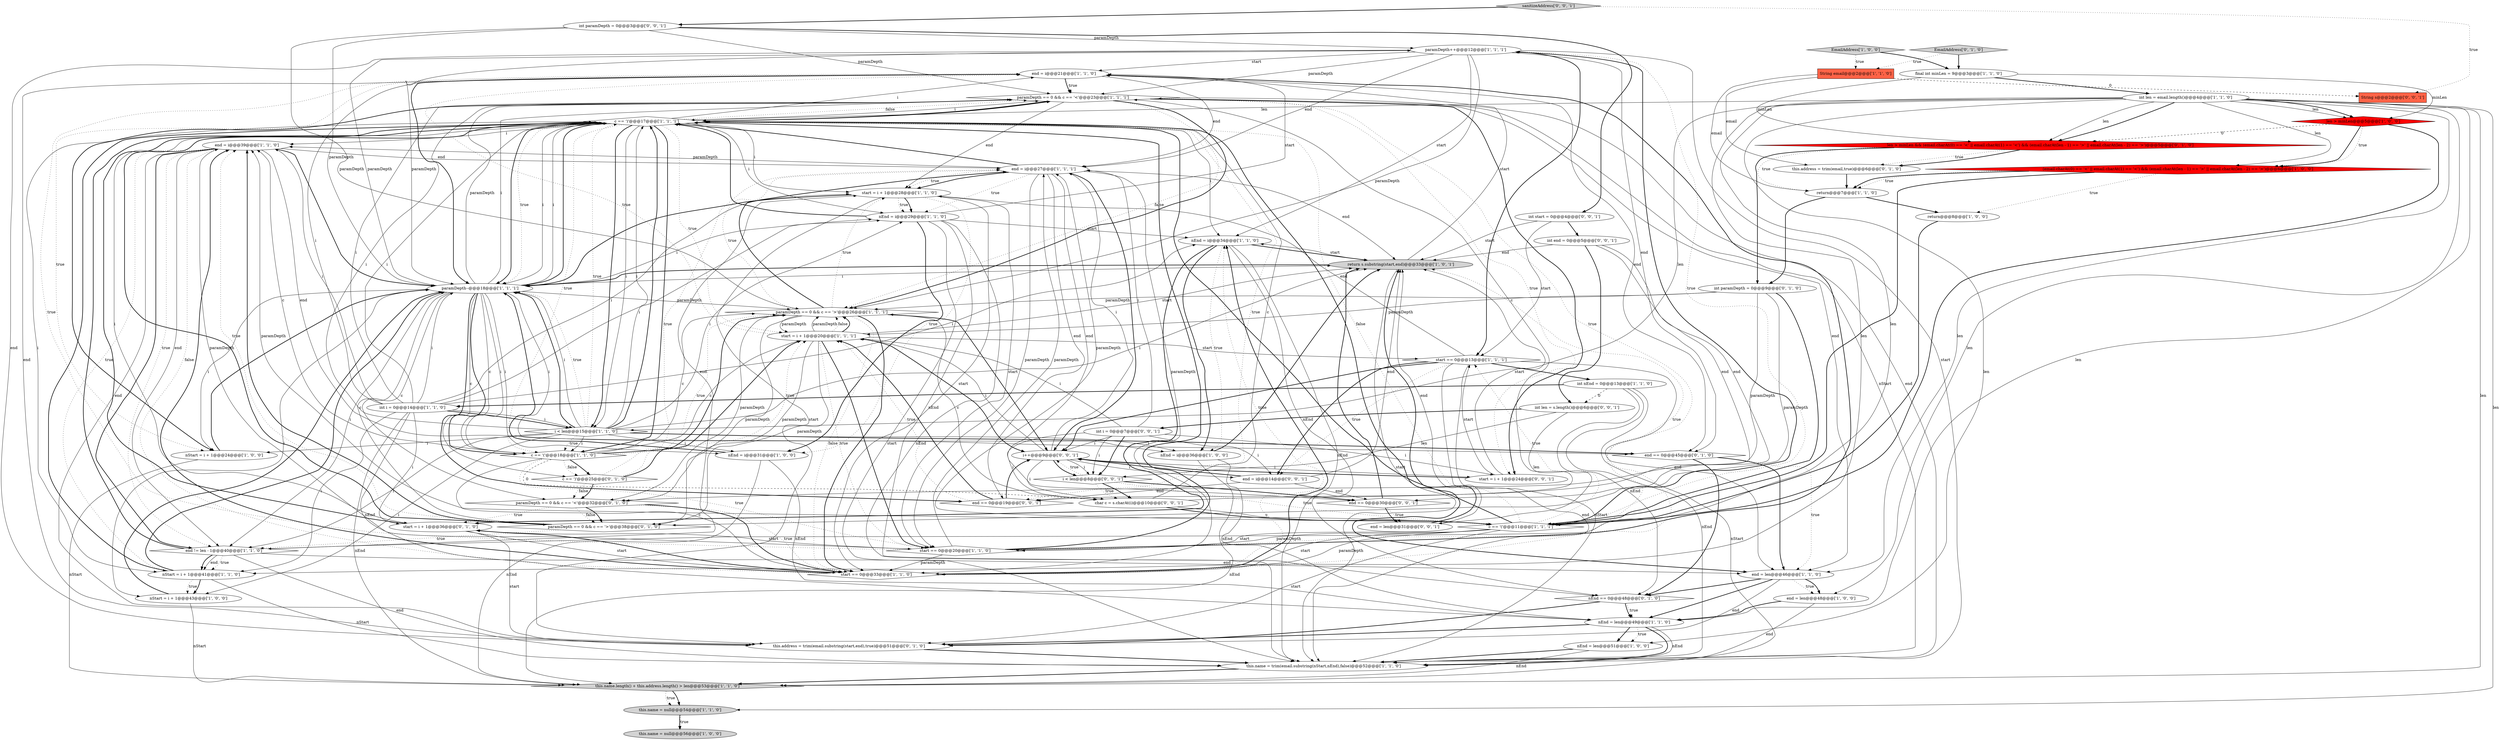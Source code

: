 digraph {
40 [style = filled, label = "paramDepth++@@@12@@@['1', '1', '1']", fillcolor = white, shape = ellipse image = "AAA0AAABBB1BBB"];
19 [style = filled, label = "end = i@@@21@@@['1', '1', '0']", fillcolor = white, shape = ellipse image = "AAA0AAABBB1BBB"];
4 [style = filled, label = "c == '('@@@11@@@['1', '1', '1']", fillcolor = white, shape = diamond image = "AAA0AAABBB1BBB"];
36 [style = filled, label = "c == ')'@@@17@@@['1', '1', '1']", fillcolor = white, shape = diamond image = "AAA0AAABBB1BBB"];
5 [style = filled, label = "int len = email.length()@@@4@@@['1', '1', '0']", fillcolor = white, shape = ellipse image = "AAA0AAABBB1BBB"];
6 [style = filled, label = "paramDepth == 0 && c == '<'@@@23@@@['1', '1', '1']", fillcolor = white, shape = diamond image = "AAA0AAABBB1BBB"];
43 [style = filled, label = "int paramDepth = 0@@@9@@@['0', '1', '0']", fillcolor = white, shape = ellipse image = "AAA0AAABBB2BBB"];
61 [style = filled, label = "int i = 0@@@7@@@['0', '0', '1']", fillcolor = white, shape = ellipse image = "AAA0AAABBB3BBB"];
25 [style = filled, label = "return s.substring(start,end)@@@33@@@['1', '0', '1']", fillcolor = lightgray, shape = ellipse image = "AAA0AAABBB1BBB"];
24 [style = filled, label = "nEnd = i@@@29@@@['1', '1', '0']", fillcolor = white, shape = ellipse image = "AAA0AAABBB1BBB"];
45 [style = filled, label = "len > minLen && (email.charAt(0) == '<' || email.charAt(1) == '<') && (email.charAt(len - 1) == '>' || email.charAt(len - 2) == '>')@@@5@@@['0', '1', '0']", fillcolor = red, shape = diamond image = "AAA1AAABBB2BBB"];
52 [style = filled, label = "paramDepth == 0 && c == '<'@@@32@@@['0', '1', '0']", fillcolor = white, shape = diamond image = "AAA0AAABBB2BBB"];
58 [style = filled, label = "end = len@@@31@@@['0', '0', '1']", fillcolor = white, shape = ellipse image = "AAA0AAABBB3BBB"];
0 [style = filled, label = "this.name = null@@@56@@@['1', '0', '0']", fillcolor = lightgray, shape = ellipse image = "AAA0AAABBB1BBB"];
18 [style = filled, label = "end = i@@@27@@@['1', '1', '1']", fillcolor = white, shape = ellipse image = "AAA0AAABBB1BBB"];
27 [style = filled, label = "nStart = i + 1@@@43@@@['1', '0', '0']", fillcolor = white, shape = ellipse image = "AAA0AAABBB1BBB"];
28 [style = filled, label = "nEnd = len@@@51@@@['1', '0', '0']", fillcolor = white, shape = ellipse image = "AAA0AAABBB1BBB"];
42 [style = filled, label = "end = len@@@48@@@['1', '0', '0']", fillcolor = white, shape = ellipse image = "AAA0AAABBB1BBB"];
29 [style = filled, label = "this.name = null@@@54@@@['1', '1', '0']", fillcolor = lightgray, shape = ellipse image = "AAA0AAABBB1BBB"];
54 [style = filled, label = "int end = 0@@@5@@@['0', '0', '1']", fillcolor = white, shape = ellipse image = "AAA0AAABBB3BBB"];
59 [style = filled, label = "i < len@@@8@@@['0', '0', '1']", fillcolor = white, shape = diamond image = "AAA0AAABBB3BBB"];
12 [style = filled, label = "nStart = i + 1@@@41@@@['1', '1', '0']", fillcolor = white, shape = ellipse image = "AAA0AAABBB1BBB"];
32 [style = filled, label = "nEnd = len@@@49@@@['1', '1', '0']", fillcolor = white, shape = ellipse image = "AAA0AAABBB1BBB"];
44 [style = filled, label = "start = i + 1@@@36@@@['0', '1', '0']", fillcolor = white, shape = ellipse image = "AAA0AAABBB2BBB"];
23 [style = filled, label = "return@@@8@@@['1', '0', '0']", fillcolor = white, shape = ellipse image = "AAA0AAABBB1BBB"];
30 [style = filled, label = "this.name.length() + this.address.length() > len@@@53@@@['1', '1', '0']", fillcolor = lightgray, shape = diamond image = "AAA0AAABBB1BBB"];
41 [style = filled, label = "end = len@@@46@@@['1', '1', '0']", fillcolor = white, shape = ellipse image = "AAA0AAABBB1BBB"];
51 [style = filled, label = "EmailAddress['0', '1', '0']", fillcolor = lightgray, shape = diamond image = "AAA0AAABBB2BBB"];
66 [style = filled, label = "char c = s.charAt(i)@@@10@@@['0', '0', '1']", fillcolor = white, shape = ellipse image = "AAA0AAABBB3BBB"];
38 [style = filled, label = "end != len - 1@@@40@@@['1', '1', '0']", fillcolor = white, shape = diamond image = "AAA0AAABBB1BBB"];
3 [style = filled, label = "nEnd = i@@@34@@@['1', '1', '0']", fillcolor = white, shape = ellipse image = "AAA0AAABBB1BBB"];
46 [style = filled, label = "c == ')'@@@25@@@['0', '1', '0']", fillcolor = white, shape = diamond image = "AAA0AAABBB2BBB"];
56 [style = filled, label = "int len = s.length()@@@6@@@['0', '0', '1']", fillcolor = white, shape = ellipse image = "AAA0AAABBB3BBB"];
22 [style = filled, label = "final int minLen = 9@@@3@@@['1', '1', '0']", fillcolor = white, shape = ellipse image = "AAA0AAABBB1BBB"];
11 [style = filled, label = "c == '('@@@18@@@['1', '1', '0']", fillcolor = white, shape = diamond image = "AAA0AAABBB1BBB"];
39 [style = filled, label = "EmailAddress['1', '0', '0']", fillcolor = lightgray, shape = diamond image = "AAA0AAABBB1BBB"];
62 [style = filled, label = "end == 0@@@19@@@['0', '0', '1']", fillcolor = white, shape = diamond image = "AAA0AAABBB3BBB"];
50 [style = filled, label = "this.address = trim(email,true)@@@6@@@['0', '1', '0']", fillcolor = white, shape = ellipse image = "AAA0AAABBB2BBB"];
1 [style = filled, label = "nEnd = i@@@36@@@['1', '0', '0']", fillcolor = white, shape = ellipse image = "AAA0AAABBB1BBB"];
21 [style = filled, label = "start = i + 1@@@20@@@['1', '1', '1']", fillcolor = white, shape = ellipse image = "AAA0AAABBB1BBB"];
47 [style = filled, label = "this.address = trim(email.substring(start,end),true)@@@51@@@['0', '1', '0']", fillcolor = white, shape = ellipse image = "AAA0AAABBB2BBB"];
49 [style = filled, label = "paramDepth == 0 && c == '>'@@@38@@@['0', '1', '0']", fillcolor = white, shape = diamond image = "AAA0AAABBB2BBB"];
2 [style = filled, label = "i < len@@@15@@@['1', '1', '0']", fillcolor = white, shape = diamond image = "AAA0AAABBB1BBB"];
68 [style = filled, label = "start = i + 1@@@24@@@['0', '0', '1']", fillcolor = white, shape = ellipse image = "AAA0AAABBB3BBB"];
67 [style = filled, label = "i++@@@9@@@['0', '0', '1']", fillcolor = white, shape = ellipse image = "AAA0AAABBB3BBB"];
20 [style = filled, label = "(email.charAt(0) == '<' || email.charAt(1) == '<') && (email.charAt(len - 1) == '>' || email.charAt(len - 2) == '>')@@@6@@@['1', '0', '0']", fillcolor = red, shape = diamond image = "AAA1AAABBB1BBB"];
31 [style = filled, label = "start == 0@@@33@@@['1', '1', '0']", fillcolor = white, shape = diamond image = "AAA0AAABBB1BBB"];
13 [style = filled, label = "nEnd = i@@@31@@@['1', '0', '0']", fillcolor = white, shape = ellipse image = "AAA0AAABBB1BBB"];
53 [style = filled, label = "nEnd == 0@@@48@@@['0', '1', '0']", fillcolor = white, shape = diamond image = "AAA0AAABBB2BBB"];
16 [style = filled, label = "nStart = i + 1@@@24@@@['1', '0', '0']", fillcolor = white, shape = ellipse image = "AAA0AAABBB1BBB"];
8 [style = filled, label = "paramDepth--@@@18@@@['1', '1', '1']", fillcolor = white, shape = ellipse image = "AAA0AAABBB1BBB"];
63 [style = filled, label = "sanitizeAddress['0', '0', '1']", fillcolor = lightgray, shape = diamond image = "AAA0AAABBB3BBB"];
33 [style = filled, label = "String email@@@2@@@['1', '1', '0']", fillcolor = tomato, shape = box image = "AAA0AAABBB1BBB"];
35 [style = filled, label = "this.name = trim(email.substring(nStart,nEnd),false)@@@52@@@['1', '1', '0']", fillcolor = white, shape = ellipse image = "AAA0AAABBB1BBB"];
57 [style = filled, label = "end == 0@@@30@@@['0', '0', '1']", fillcolor = white, shape = diamond image = "AAA0AAABBB3BBB"];
64 [style = filled, label = "int start = 0@@@4@@@['0', '0', '1']", fillcolor = white, shape = ellipse image = "AAA0AAABBB3BBB"];
10 [style = filled, label = "start == 0@@@13@@@['1', '1', '1']", fillcolor = white, shape = diamond image = "AAA0AAABBB1BBB"];
26 [style = filled, label = "len > minLen@@@5@@@['1', '0', '0']", fillcolor = red, shape = diamond image = "AAA1AAABBB1BBB"];
9 [style = filled, label = "return@@@7@@@['1', '1', '0']", fillcolor = white, shape = ellipse image = "AAA0AAABBB1BBB"];
14 [style = filled, label = "start == 0@@@20@@@['1', '1', '0']", fillcolor = white, shape = diamond image = "AAA0AAABBB1BBB"];
34 [style = filled, label = "int i = 0@@@14@@@['1', '1', '0']", fillcolor = white, shape = ellipse image = "AAA0AAABBB1BBB"];
60 [style = filled, label = "end = i@@@14@@@['0', '0', '1']", fillcolor = white, shape = ellipse image = "AAA0AAABBB3BBB"];
37 [style = filled, label = "start = i + 1@@@28@@@['1', '1', '0']", fillcolor = white, shape = ellipse image = "AAA0AAABBB1BBB"];
15 [style = filled, label = "end = i@@@39@@@['1', '1', '0']", fillcolor = white, shape = ellipse image = "AAA0AAABBB1BBB"];
17 [style = filled, label = "paramDepth == 0 && c == '>'@@@26@@@['1', '1', '1']", fillcolor = white, shape = diamond image = "AAA0AAABBB1BBB"];
55 [style = filled, label = "String s@@@2@@@['0', '0', '1']", fillcolor = tomato, shape = box image = "AAA0AAABBB3BBB"];
7 [style = filled, label = "int nEnd = 0@@@13@@@['1', '1', '0']", fillcolor = white, shape = ellipse image = "AAA0AAABBB1BBB"];
65 [style = filled, label = "int paramDepth = 0@@@3@@@['0', '0', '1']", fillcolor = white, shape = ellipse image = "AAA0AAABBB3BBB"];
48 [style = filled, label = "end == 0@@@45@@@['0', '1', '0']", fillcolor = white, shape = diamond image = "AAA0AAABBB2BBB"];
32->35 [style = bold, label=""];
3->35 [style = solid, label="nEnd"];
14->19 [style = dotted, label="true"];
5->42 [style = solid, label="len"];
61->67 [style = solid, label="i"];
15->48 [style = solid, label="end"];
29->0 [style = bold, label=""];
37->47 [style = solid, label="start"];
59->57 [style = bold, label=""];
4->14 [style = solid, label="start"];
36->12 [style = solid, label="i"];
53->47 [style = bold, label=""];
9->43 [style = bold, label=""];
36->11 [style = dotted, label="true"];
2->11 [style = dotted, label="true"];
38->35 [style = solid, label="end"];
15->38 [style = solid, label="end"];
66->17 [style = solid, label="c"];
34->2 [style = bold, label=""];
4->15 [style = solid, label="paramDepth"];
1->30 [style = solid, label="nEnd"];
46->52 [style = dotted, label="false"];
14->31 [style = solid, label="paramDepth"];
31->3 [style = dotted, label="true"];
18->62 [style = solid, label="end"];
21->67 [style = bold, label=""];
34->37 [style = solid, label="i"];
5->45 [style = solid, label="len"];
8->11 [style = solid, label="i"];
15->38 [style = bold, label=""];
41->32 [style = bold, label=""];
6->68 [style = dotted, label="true"];
36->41 [style = bold, label=""];
65->6 [style = solid, label="paramDepth"];
8->36 [style = solid, label="i"];
49->15 [style = dotted, label="true"];
8->17 [style = solid, label="paramDepth"];
8->27 [style = solid, label="i"];
5->26 [style = solid, label="len"];
25->35 [style = solid, label="start"];
41->53 [style = bold, label=""];
10->37 [style = solid, label="end"];
5->2 [style = solid, label="len"];
36->44 [style = solid, label="i"];
2->1 [style = solid, label="i"];
27->30 [style = solid, label="nStart"];
5->36 [style = solid, label="len"];
8->38 [style = solid, label="i"];
5->29 [style = solid, label="len"];
26->20 [style = bold, label=""];
66->6 [style = solid, label="c"];
29->0 [style = dotted, label="true"];
63->65 [style = bold, label=""];
19->47 [style = solid, label="end"];
7->30 [style = solid, label="nStart"];
34->8 [style = solid, label="i"];
11->21 [style = bold, label=""];
18->24 [style = dotted, label="true"];
5->26 [style = bold, label=""];
2->13 [style = solid, label="i"];
38->37 [style = solid, label="end"];
10->35 [style = solid, label="end"];
11->15 [style = solid, label="c"];
36->62 [style = dotted, label="true"];
63->55 [style = dotted, label="true"];
54->25 [style = solid, label="end"];
2->11 [style = solid, label="i"];
19->18 [style = solid, label="end"];
10->41 [style = solid, label="end"];
31->44 [style = bold, label=""];
12->8 [style = bold, label=""];
36->8 [style = bold, label=""];
3->53 [style = solid, label="nEnd"];
42->35 [style = solid, label="end"];
6->17 [style = dotted, label="false"];
2->38 [style = solid, label="i"];
36->15 [style = solid, label="i"];
17->21 [style = solid, label="paramDepth"];
52->49 [style = dotted, label="false"];
4->40 [style = bold, label=""];
34->15 [style = solid, label="i"];
23->4 [style = bold, label=""];
38->36 [style = bold, label=""];
64->54 [style = bold, label=""];
21->49 [style = solid, label="paramDepth"];
60->57 [style = solid, label="end"];
4->31 [style = solid, label="paramDepth"];
41->47 [style = solid, label="end"];
62->21 [style = dotted, label="true"];
19->8 [style = bold, label=""];
1->32 [style = solid, label="nEnd"];
6->16 [style = bold, label=""];
51->22 [style = bold, label=""];
52->31 [style = bold, label=""];
21->14 [style = dotted, label="true"];
34->24 [style = solid, label="i"];
7->35 [style = solid, label="nEnd"];
25->8 [style = bold, label=""];
11->21 [style = dotted, label="true"];
36->6 [style = dotted, label="false"];
39->33 [style = dotted, label="true"];
37->13 [style = dotted, label="true"];
2->16 [style = solid, label="i"];
2->8 [style = bold, label=""];
8->6 [style = solid, label="paramDepth"];
61->60 [style = solid, label="i"];
38->12 [style = bold, label=""];
67->18 [style = solid, label="i"];
5->45 [style = bold, label=""];
8->24 [style = solid, label="i"];
36->11 [style = bold, label=""];
43->17 [style = solid, label="paramDepth"];
30->29 [style = bold, label=""];
59->66 [style = bold, label=""];
62->67 [style = bold, label=""];
18->37 [style = dotted, label="true"];
53->32 [style = dotted, label="true"];
12->35 [style = solid, label="nStart"];
61->66 [style = solid, label="i"];
21->10 [style = solid, label="start"];
36->2 [style = bold, label=""];
4->14 [style = solid, label="paramDepth"];
13->30 [style = solid, label="nEnd"];
4->31 [style = solid, label="start"];
49->36 [style = bold, label=""];
64->10 [style = solid, label="start"];
36->6 [style = bold, label=""];
31->25 [style = dotted, label="true"];
48->41 [style = bold, label=""];
66->36 [style = solid, label="c"];
36->6 [style = solid, label="i"];
52->31 [style = dotted, label="true"];
26->20 [style = dotted, label="true"];
26->4 [style = bold, label=""];
65->17 [style = solid, label="paramDepth"];
12->27 [style = dotted, label="true"];
65->40 [style = solid, label="paramDepth"];
4->47 [style = solid, label="start"];
24->53 [style = solid, label="nEnd"];
2->36 [style = solid, label="i"];
2->24 [style = solid, label="i"];
43->21 [style = solid, label="paramDepth"];
10->60 [style = bold, label=""];
51->33 [style = dotted, label="true"];
24->35 [style = solid, label="start"];
34->12 [style = solid, label="i"];
15->47 [style = solid, label="end"];
14->19 [style = bold, label=""];
44->31 [style = solid, label="start"];
57->58 [style = dotted, label="true"];
43->49 [style = solid, label="paramDepth"];
34->2 [style = solid, label="i"];
10->67 [style = bold, label=""];
49->15 [style = bold, label=""];
31->15 [style = dotted, label="false"];
17->37 [style = dotted, label="true"];
28->30 [style = solid, label="nEnd"];
37->8 [style = bold, label=""];
22->45 [style = solid, label="minLen"];
33->50 [style = solid, label="email"];
40->47 [style = solid, label="end"];
44->36 [style = bold, label=""];
17->31 [style = dotted, label="false"];
50->9 [style = bold, label=""];
52->49 [style = bold, label=""];
61->59 [style = solid, label="i"];
3->25 [style = bold, label=""];
40->6 [style = solid, label="paramDepth"];
17->31 [style = bold, label=""];
65->64 [style = bold, label=""];
37->24 [style = dotted, label="true"];
22->26 [style = solid, label="minLen"];
43->52 [style = solid, label="paramDepth"];
16->30 [style = solid, label="nStart"];
17->52 [style = solid, label="paramDepth"];
9->23 [style = bold, label=""];
68->10 [style = solid, label="start"];
24->36 [style = bold, label=""];
7->53 [style = solid, label="nEnd"];
67->68 [style = solid, label="i"];
46->17 [style = dotted, label="true"];
34->30 [style = solid, label="nEnd"];
5->41 [style = solid, label="len"];
38->41 [style = solid, label="end"];
10->60 [style = dotted, label="true"];
37->14 [style = solid, label="start"];
13->8 [style = bold, label=""];
49->38 [style = dotted, label="true"];
54->62 [style = solid, label="end"];
67->59 [style = bold, label=""];
32->28 [style = dotted, label="true"];
8->16 [style = solid, label="i"];
4->36 [style = dotted, label="false"];
20->9 [style = bold, label=""];
2->27 [style = solid, label="i"];
57->58 [style = bold, label=""];
11->46 [style = bold, label=""];
61->59 [style = bold, label=""];
24->35 [style = solid, label="nEnd"];
52->44 [style = dotted, label="true"];
18->14 [style = solid, label="paramDepth"];
43->4 [style = bold, label=""];
5->28 [style = solid, label="len"];
24->3 [style = solid, label="start"];
8->36 [style = bold, label=""];
45->43 [style = bold, label=""];
53->32 [style = bold, label=""];
2->36 [style = bold, label=""];
5->20 [style = solid, label="len"];
41->42 [style = dotted, label="true"];
8->11 [style = bold, label=""];
8->6 [style = solid, label="i"];
11->21 [style = solid, label="c"];
60->25 [style = solid, label="end"];
26->45 [style = dashed, label="0"];
61->68 [style = solid, label="i"];
34->44 [style = solid, label="i"];
11->14 [style = dotted, label="true"];
21->52 [style = solid, label="paramDepth"];
34->6 [style = solid, label="i"];
19->6 [style = bold, label=""];
22->5 [style = bold, label=""];
45->50 [style = dotted, label="true"];
39->22 [style = bold, label=""];
8->25 [style = solid, label="i"];
36->24 [style = solid, label="i"];
28->35 [style = bold, label=""];
59->66 [style = dotted, label="true"];
58->25 [style = bold, label=""];
42->32 [style = bold, label=""];
15->12 [style = dotted, label="true"];
11->31 [style = solid, label="c"];
3->1 [style = dotted, label="true"];
27->8 [style = bold, label=""];
40->19 [style = solid, label="start"];
58->25 [style = solid, label="end"];
64->25 [style = solid, label="start"];
14->36 [style = bold, label=""];
40->3 [style = solid, label="start"];
33->9 [style = solid, label="email"];
37->24 [style = bold, label=""];
3->1 [style = bold, label=""];
16->8 [style = bold, label=""];
17->18 [style = dotted, label="true"];
34->32 [style = solid, label="nEnd"];
4->10 [style = dotted, label="true"];
6->41 [style = solid, label="end"];
5->30 [style = solid, label="len"];
37->31 [style = solid, label="start"];
14->18 [style = solid, label="paramDepth"];
44->14 [style = solid, label="start"];
25->19 [style = solid, label="start"];
20->23 [style = dotted, label="true"];
2->36 [style = dotted, label="true"];
35->30 [style = bold, label=""];
21->17 [style = solid, label="paramDepth"];
15->8 [style = bold, label=""];
21->14 [style = bold, label=""];
14->6 [style = dotted, label="true"];
40->10 [style = bold, label=""];
11->46 [style = dotted, label="false"];
4->40 [style = dotted, label="true"];
56->61 [style = bold, label=""];
8->40 [style = solid, label="paramDepth"];
66->4 [style = bold, label=""];
47->35 [style = bold, label=""];
46->52 [style = bold, label=""];
6->35 [style = solid, label="nStart"];
67->21 [style = solid, label="i"];
6->36 [style = bold, label=""];
8->13 [style = solid, label="i"];
40->18 [style = solid, label="end"];
65->8 [style = solid, label="paramDepth"];
14->15 [style = solid, label="paramDepth"];
8->11 [style = solid, label="c"];
4->18 [style = solid, label="paramDepth"];
7->34 [style = bold, label=""];
32->47 [style = bold, label=""];
8->1 [style = solid, label="i"];
21->19 [style = dotted, label="true"];
59->67 [style = dotted, label="true"];
18->25 [style = solid, label="end"];
15->38 [style = dotted, label="true"];
6->68 [style = bold, label=""];
19->6 [style = dotted, label="true"];
5->12 [style = solid, label="len"];
46->17 [style = bold, label=""];
5->38 [style = solid, label="len"];
32->28 [style = bold, label=""];
21->25 [style = solid, label="start"];
36->8 [style = dotted, label="true"];
54->56 [style = bold, label=""];
59->4 [style = dotted, label="true"];
40->17 [style = solid, label="paramDepth"];
11->17 [style = solid, label="c"];
36->8 [style = solid, label="i"];
36->21 [style = dotted, label="true"];
38->12 [style = solid, label="end"];
54->57 [style = solid, label="end"];
24->19 [style = solid, label="start"];
7->56 [style = dashed, label="0"];
2->8 [style = solid, label="i"];
40->8 [style = solid, label="paramDepth"];
18->31 [style = solid, label="paramDepth"];
67->60 [style = solid, label="i"];
44->47 [style = solid, label="start"];
18->57 [style = solid, label="end"];
4->36 [style = bold, label=""];
5->32 [style = solid, label="len"];
15->18 [style = solid, label="end"];
46->18 [style = dotted, label="true"];
2->8 [style = dotted, label="true"];
8->46 [style = solid, label="c"];
34->3 [style = solid, label="i"];
38->12 [style = dotted, label="true"];
36->3 [style = solid, label="i"];
40->35 [style = solid, label="start"];
57->25 [style = bold, label=""];
36->37 [style = solid, label="i"];
10->7 [style = bold, label=""];
66->4 [style = solid, label="c"];
45->9 [style = dotted, label="true"];
8->62 [style = bold, label=""];
30->29 [style = dotted, label="true"];
32->35 [style = solid, label="nEnd"];
68->25 [style = solid, label="start"];
8->49 [style = solid, label="c"];
31->3 [style = bold, label=""];
48->41 [style = dotted, label="true"];
24->13 [style = bold, label=""];
67->59 [style = solid, label="i"];
18->37 [style = bold, label=""];
25->3 [style = solid, label="start"];
36->2 [style = solid, label="i"];
2->48 [style = bold, label=""];
6->17 [style = bold, label=""];
6->35 [style = solid, label="end"];
61->21 [style = solid, label="i"];
20->9 [style = dotted, label="true"];
21->17 [style = dotted, label="false"];
33->55 [style = dashed, label="0"];
12->36 [style = bold, label=""];
17->49 [style = solid, label="paramDepth"];
3->44 [style = bold, label=""];
17->67 [style = bold, label=""];
56->59 [style = solid, label="len"];
67->66 [style = solid, label="i"];
18->67 [style = bold, label=""];
40->48 [style = solid, label="end"];
10->35 [style = solid, label="nStart"];
56->58 [style = solid, label="len"];
2->25 [style = solid, label="i"];
1->25 [style = bold, label=""];
12->27 [style = bold, label=""];
8->52 [style = solid, label="c"];
18->15 [style = solid, label="paramDepth"];
34->19 [style = solid, label="i"];
68->67 [style = bold, label=""];
2->6 [style = solid, label="i"];
36->19 [style = solid, label="i"];
61->18 [style = solid, label="i"];
34->36 [style = solid, label="i"];
18->36 [style = bold, label=""];
48->53 [style = bold, label=""];
31->15 [style = bold, label=""];
13->32 [style = solid, label="nEnd"];
20->4 [style = bold, label=""];
60->67 [style = bold, label=""];
19->48 [style = solid, label="end"];
60->62 [style = solid, label="end"];
45->50 [style = bold, label=""];
19->16 [style = dotted, label="true"];
6->37 [style = solid, label="end"];
11->66 [style = dashed, label="0"];
21->17 [style = bold, label=""];
17->18 [style = bold, label=""];
62->21 [style = bold, label=""];
41->42 [style = bold, label=""];
}
